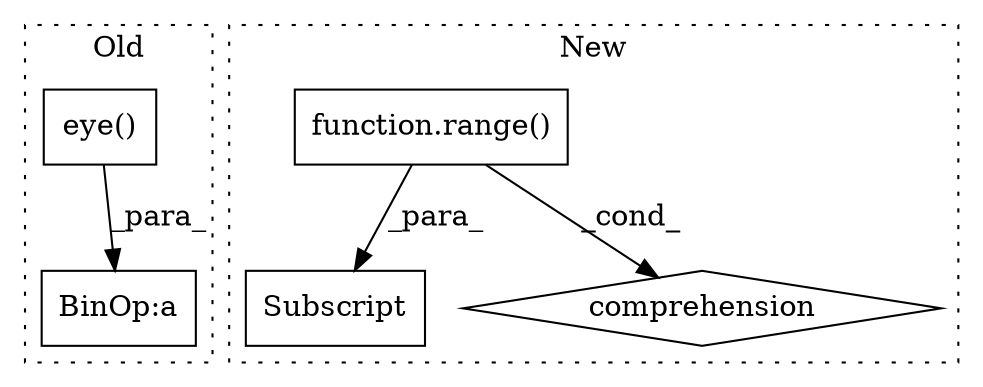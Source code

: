 digraph G {
subgraph cluster0 {
1 [label="eye()" a="75" s="3239,3264" l="8,32" shape="box"];
4 [label="BinOp:a" a="82" s="3296" l="3" shape="box"];
label = "Old";
style="dotted";
}
subgraph cluster1 {
2 [label="function.range()" a="75" s="4425,4440" l="6,1" shape="box"];
3 [label="Subscript" a="63" s="4395,0" l="13,0" shape="box"];
5 [label="comprehension" a="45" s="4416" l="3" shape="diamond"];
label = "New";
style="dotted";
}
1 -> 4 [label="_para_"];
2 -> 5 [label="_cond_"];
2 -> 3 [label="_para_"];
}